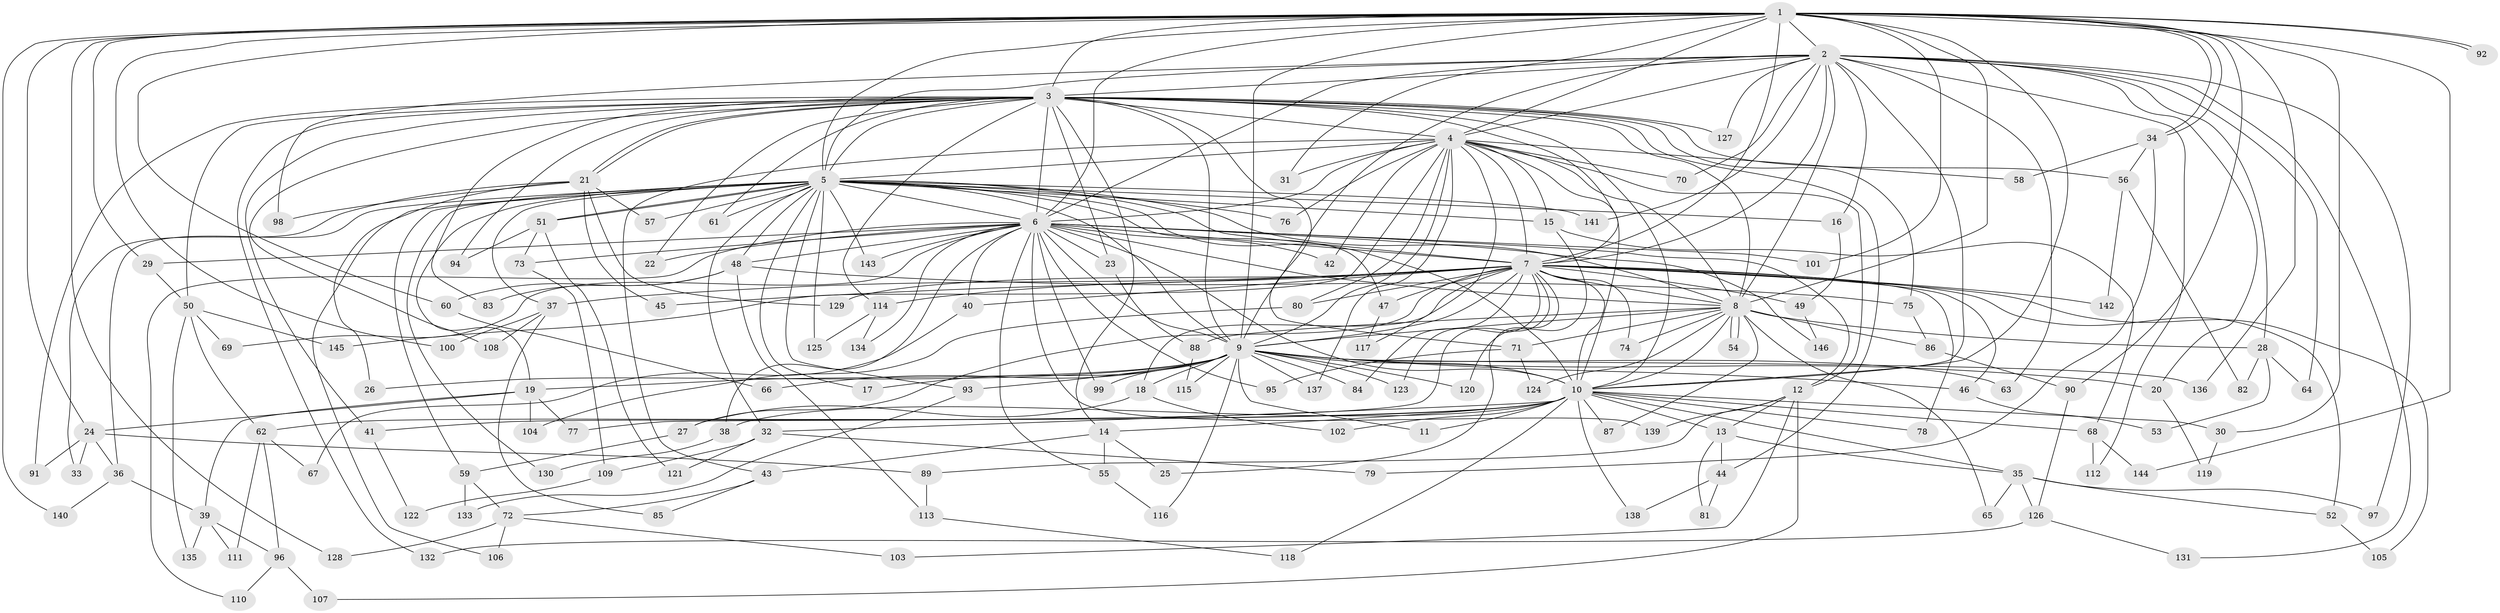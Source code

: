 // coarse degree distribution, {44: 0.009345794392523364, 19: 0.018691588785046728, 24: 0.018691588785046728, 29: 0.009345794392523364, 26: 0.009345794392523364, 16: 0.009345794392523364, 22: 0.009345794392523364, 2: 0.514018691588785, 10: 0.009345794392523364, 5: 0.06542056074766354, 6: 0.04672897196261682, 4: 0.11214953271028037, 3: 0.14018691588785046, 8: 0.018691588785046728, 7: 0.009345794392523364}
// Generated by graph-tools (version 1.1) at 2025/51/02/27/25 19:51:50]
// undirected, 146 vertices, 317 edges
graph export_dot {
graph [start="1"]
  node [color=gray90,style=filled];
  1;
  2;
  3;
  4;
  5;
  6;
  7;
  8;
  9;
  10;
  11;
  12;
  13;
  14;
  15;
  16;
  17;
  18;
  19;
  20;
  21;
  22;
  23;
  24;
  25;
  26;
  27;
  28;
  29;
  30;
  31;
  32;
  33;
  34;
  35;
  36;
  37;
  38;
  39;
  40;
  41;
  42;
  43;
  44;
  45;
  46;
  47;
  48;
  49;
  50;
  51;
  52;
  53;
  54;
  55;
  56;
  57;
  58;
  59;
  60;
  61;
  62;
  63;
  64;
  65;
  66;
  67;
  68;
  69;
  70;
  71;
  72;
  73;
  74;
  75;
  76;
  77;
  78;
  79;
  80;
  81;
  82;
  83;
  84;
  85;
  86;
  87;
  88;
  89;
  90;
  91;
  92;
  93;
  94;
  95;
  96;
  97;
  98;
  99;
  100;
  101;
  102;
  103;
  104;
  105;
  106;
  107;
  108;
  109;
  110;
  111;
  112;
  113;
  114;
  115;
  116;
  117;
  118;
  119;
  120;
  121;
  122;
  123;
  124;
  125;
  126;
  127;
  128;
  129;
  130;
  131;
  132;
  133;
  134;
  135;
  136;
  137;
  138;
  139;
  140;
  141;
  142;
  143;
  144;
  145;
  146;
  1 -- 2;
  1 -- 3;
  1 -- 4;
  1 -- 5;
  1 -- 6;
  1 -- 7;
  1 -- 8;
  1 -- 9;
  1 -- 10;
  1 -- 24;
  1 -- 29;
  1 -- 30;
  1 -- 31;
  1 -- 34;
  1 -- 34;
  1 -- 60;
  1 -- 90;
  1 -- 92;
  1 -- 92;
  1 -- 100;
  1 -- 101;
  1 -- 128;
  1 -- 136;
  1 -- 140;
  1 -- 144;
  2 -- 3;
  2 -- 4;
  2 -- 5;
  2 -- 6;
  2 -- 7;
  2 -- 8;
  2 -- 9;
  2 -- 10;
  2 -- 16;
  2 -- 20;
  2 -- 28;
  2 -- 63;
  2 -- 64;
  2 -- 70;
  2 -- 97;
  2 -- 98;
  2 -- 112;
  2 -- 127;
  2 -- 131;
  2 -- 141;
  3 -- 4;
  3 -- 5;
  3 -- 6;
  3 -- 7;
  3 -- 8;
  3 -- 9;
  3 -- 10;
  3 -- 14;
  3 -- 21;
  3 -- 21;
  3 -- 22;
  3 -- 23;
  3 -- 41;
  3 -- 44;
  3 -- 50;
  3 -- 56;
  3 -- 61;
  3 -- 71;
  3 -- 75;
  3 -- 83;
  3 -- 91;
  3 -- 94;
  3 -- 108;
  3 -- 114;
  3 -- 127;
  3 -- 132;
  4 -- 5;
  4 -- 6;
  4 -- 7;
  4 -- 8;
  4 -- 9;
  4 -- 10;
  4 -- 12;
  4 -- 15;
  4 -- 31;
  4 -- 42;
  4 -- 43;
  4 -- 58;
  4 -- 70;
  4 -- 76;
  4 -- 80;
  4 -- 117;
  4 -- 137;
  4 -- 145;
  5 -- 6;
  5 -- 7;
  5 -- 8;
  5 -- 9;
  5 -- 10;
  5 -- 15;
  5 -- 16;
  5 -- 17;
  5 -- 19;
  5 -- 32;
  5 -- 36;
  5 -- 37;
  5 -- 47;
  5 -- 48;
  5 -- 51;
  5 -- 51;
  5 -- 57;
  5 -- 59;
  5 -- 61;
  5 -- 76;
  5 -- 93;
  5 -- 106;
  5 -- 125;
  5 -- 130;
  5 -- 141;
  5 -- 143;
  6 -- 7;
  6 -- 8;
  6 -- 9;
  6 -- 10;
  6 -- 12;
  6 -- 22;
  6 -- 23;
  6 -- 29;
  6 -- 38;
  6 -- 40;
  6 -- 42;
  6 -- 48;
  6 -- 55;
  6 -- 69;
  6 -- 73;
  6 -- 95;
  6 -- 99;
  6 -- 101;
  6 -- 110;
  6 -- 134;
  6 -- 139;
  6 -- 143;
  6 -- 146;
  7 -- 8;
  7 -- 9;
  7 -- 10;
  7 -- 18;
  7 -- 25;
  7 -- 27;
  7 -- 37;
  7 -- 40;
  7 -- 45;
  7 -- 46;
  7 -- 47;
  7 -- 49;
  7 -- 52;
  7 -- 74;
  7 -- 77;
  7 -- 78;
  7 -- 80;
  7 -- 84;
  7 -- 105;
  7 -- 114;
  7 -- 123;
  7 -- 129;
  7 -- 142;
  8 -- 9;
  8 -- 10;
  8 -- 28;
  8 -- 54;
  8 -- 54;
  8 -- 65;
  8 -- 71;
  8 -- 74;
  8 -- 86;
  8 -- 87;
  8 -- 88;
  8 -- 124;
  9 -- 10;
  9 -- 11;
  9 -- 17;
  9 -- 18;
  9 -- 19;
  9 -- 20;
  9 -- 26;
  9 -- 46;
  9 -- 63;
  9 -- 66;
  9 -- 84;
  9 -- 93;
  9 -- 99;
  9 -- 115;
  9 -- 116;
  9 -- 120;
  9 -- 123;
  9 -- 136;
  9 -- 137;
  10 -- 11;
  10 -- 13;
  10 -- 14;
  10 -- 30;
  10 -- 32;
  10 -- 35;
  10 -- 38;
  10 -- 41;
  10 -- 62;
  10 -- 68;
  10 -- 78;
  10 -- 87;
  10 -- 102;
  10 -- 118;
  10 -- 138;
  12 -- 13;
  12 -- 89;
  12 -- 103;
  12 -- 107;
  12 -- 139;
  13 -- 35;
  13 -- 44;
  13 -- 81;
  14 -- 25;
  14 -- 43;
  14 -- 55;
  15 -- 68;
  15 -- 120;
  16 -- 49;
  18 -- 27;
  18 -- 102;
  19 -- 24;
  19 -- 39;
  19 -- 77;
  19 -- 104;
  20 -- 119;
  21 -- 26;
  21 -- 33;
  21 -- 45;
  21 -- 57;
  21 -- 98;
  21 -- 129;
  23 -- 88;
  24 -- 33;
  24 -- 36;
  24 -- 89;
  24 -- 91;
  27 -- 59;
  28 -- 53;
  28 -- 64;
  28 -- 82;
  29 -- 50;
  30 -- 119;
  32 -- 79;
  32 -- 109;
  32 -- 121;
  34 -- 56;
  34 -- 58;
  34 -- 79;
  35 -- 52;
  35 -- 65;
  35 -- 97;
  35 -- 126;
  36 -- 39;
  36 -- 140;
  37 -- 85;
  37 -- 100;
  37 -- 108;
  38 -- 130;
  39 -- 96;
  39 -- 111;
  39 -- 135;
  40 -- 67;
  41 -- 122;
  43 -- 72;
  43 -- 85;
  44 -- 81;
  44 -- 138;
  46 -- 53;
  47 -- 117;
  48 -- 60;
  48 -- 75;
  48 -- 83;
  48 -- 113;
  49 -- 146;
  50 -- 62;
  50 -- 69;
  50 -- 135;
  50 -- 145;
  51 -- 73;
  51 -- 94;
  51 -- 121;
  52 -- 105;
  55 -- 116;
  56 -- 82;
  56 -- 142;
  59 -- 72;
  59 -- 133;
  60 -- 66;
  62 -- 67;
  62 -- 96;
  62 -- 111;
  68 -- 112;
  68 -- 144;
  71 -- 95;
  71 -- 124;
  72 -- 103;
  72 -- 106;
  72 -- 128;
  73 -- 109;
  75 -- 86;
  80 -- 104;
  86 -- 90;
  88 -- 115;
  89 -- 113;
  90 -- 126;
  93 -- 133;
  96 -- 107;
  96 -- 110;
  109 -- 122;
  113 -- 118;
  114 -- 125;
  114 -- 134;
  126 -- 131;
  126 -- 132;
}

